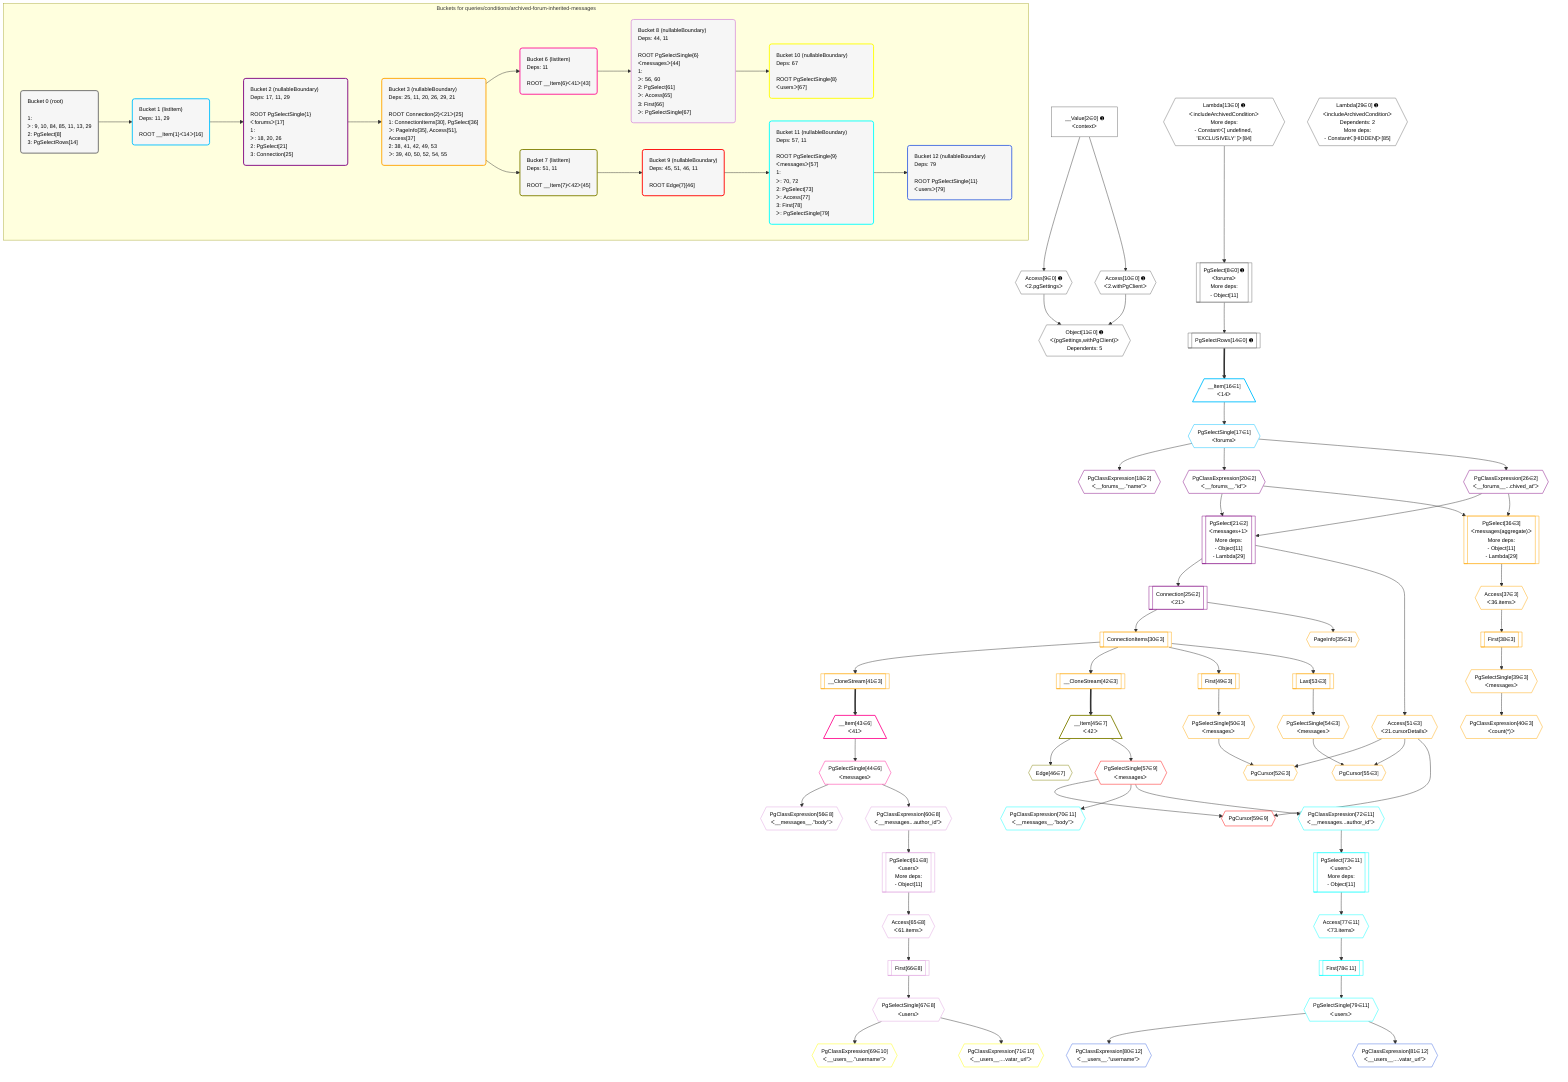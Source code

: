%%{init: {'themeVariables': { 'fontSize': '12px'}}}%%
graph TD
    classDef path fill:#eee,stroke:#000,color:#000
    classDef plan fill:#fff,stroke-width:1px,color:#000
    classDef itemplan fill:#fff,stroke-width:2px,color:#000
    classDef unbatchedplan fill:#dff,stroke-width:1px,color:#000
    classDef sideeffectplan fill:#fcc,stroke-width:2px,color:#000
    classDef bucket fill:#f6f6f6,color:#000,stroke-width:2px,text-align:left

    subgraph "Buckets for queries/conditions/archived-forum-inherited-messages"
    Bucket0("Bucket 0 (root)<br /><br />1: <br />ᐳ: 9, 10, 84, 85, 11, 13, 29<br />2: PgSelect[8]<br />3: PgSelectRows[14]"):::bucket
    Bucket1("Bucket 1 (listItem)<br />Deps: 11, 29<br /><br />ROOT __Item{1}ᐸ14ᐳ[16]"):::bucket
    Bucket2("Bucket 2 (nullableBoundary)<br />Deps: 17, 11, 29<br /><br />ROOT PgSelectSingle{1}ᐸforumsᐳ[17]<br />1: <br />ᐳ: 18, 20, 26<br />2: PgSelect[21]<br />3: Connection[25]"):::bucket
    Bucket3("Bucket 3 (nullableBoundary)<br />Deps: 25, 11, 20, 26, 29, 21<br /><br />ROOT Connection{2}ᐸ21ᐳ[25]<br />1: ConnectionItems[30], PgSelect[36]<br />ᐳ: PageInfo[35], Access[51], Access[37]<br />2: 38, 41, 42, 49, 53<br />ᐳ: 39, 40, 50, 52, 54, 55"):::bucket
    Bucket6("Bucket 6 (listItem)<br />Deps: 11<br /><br />ROOT __Item{6}ᐸ41ᐳ[43]"):::bucket
    Bucket7("Bucket 7 (listItem)<br />Deps: 51, 11<br /><br />ROOT __Item{7}ᐸ42ᐳ[45]"):::bucket
    Bucket8("Bucket 8 (nullableBoundary)<br />Deps: 44, 11<br /><br />ROOT PgSelectSingle{6}ᐸmessagesᐳ[44]<br />1: <br />ᐳ: 56, 60<br />2: PgSelect[61]<br />ᐳ: Access[65]<br />3: First[66]<br />ᐳ: PgSelectSingle[67]"):::bucket
    Bucket9("Bucket 9 (nullableBoundary)<br />Deps: 45, 51, 46, 11<br /><br />ROOT Edge{7}[46]"):::bucket
    Bucket10("Bucket 10 (nullableBoundary)<br />Deps: 67<br /><br />ROOT PgSelectSingle{8}ᐸusersᐳ[67]"):::bucket
    Bucket11("Bucket 11 (nullableBoundary)<br />Deps: 57, 11<br /><br />ROOT PgSelectSingle{9}ᐸmessagesᐳ[57]<br />1: <br />ᐳ: 70, 72<br />2: PgSelect[73]<br />ᐳ: Access[77]<br />3: First[78]<br />ᐳ: PgSelectSingle[79]"):::bucket
    Bucket12("Bucket 12 (nullableBoundary)<br />Deps: 79<br /><br />ROOT PgSelectSingle{11}ᐸusersᐳ[79]"):::bucket
    end
    Bucket0 --> Bucket1
    Bucket1 --> Bucket2
    Bucket2 --> Bucket3
    Bucket3 --> Bucket6 & Bucket7
    Bucket6 --> Bucket8
    Bucket7 --> Bucket9
    Bucket8 --> Bucket10
    Bucket9 --> Bucket11
    Bucket11 --> Bucket12

    %% plan dependencies
    PgSelect8[["PgSelect[8∈0] ➊<br />ᐸforumsᐳ<br />More deps:<br />- Object[11]"]]:::plan
    Lambda13{{"Lambda[13∈0] ➊<br />ᐸincludeArchivedConditionᐳ<br />More deps:<br />- Constantᐸ[ undefined, 'EXCLUSIVELY' ]ᐳ[84]"}}:::plan
    Lambda13 --> PgSelect8
    Object11{{"Object[11∈0] ➊<br />ᐸ{pgSettings,withPgClient}ᐳ<br />Dependents: 5"}}:::plan
    Access9{{"Access[9∈0] ➊<br />ᐸ2.pgSettingsᐳ"}}:::plan
    Access10{{"Access[10∈0] ➊<br />ᐸ2.withPgClientᐳ"}}:::plan
    Access9 & Access10 --> Object11
    __Value2["__Value[2∈0] ➊<br />ᐸcontextᐳ"]:::plan
    __Value2 --> Access9
    __Value2 --> Access10
    PgSelectRows14[["PgSelectRows[14∈0] ➊"]]:::plan
    PgSelect8 --> PgSelectRows14
    Lambda29{{"Lambda[29∈0] ➊<br />ᐸincludeArchivedConditionᐳ<br />Dependents: 2<br />More deps:<br />- Constantᐸ[HIDDEN]ᐳ[85]"}}:::plan
    __Item16[/"__Item[16∈1]<br />ᐸ14ᐳ"\]:::itemplan
    PgSelectRows14 ==> __Item16
    PgSelectSingle17{{"PgSelectSingle[17∈1]<br />ᐸforumsᐳ"}}:::plan
    __Item16 --> PgSelectSingle17
    PgSelect21[["PgSelect[21∈2]<br />ᐸmessages+1ᐳ<br />More deps:<br />- Object[11]<br />- Lambda[29]"]]:::plan
    PgClassExpression20{{"PgClassExpression[20∈2]<br />ᐸ__forums__.”id”ᐳ"}}:::plan
    PgClassExpression26{{"PgClassExpression[26∈2]<br />ᐸ__forums__...chived_at”ᐳ"}}:::plan
    PgClassExpression20 & PgClassExpression26 --> PgSelect21
    PgClassExpression18{{"PgClassExpression[18∈2]<br />ᐸ__forums__.”name”ᐳ"}}:::plan
    PgSelectSingle17 --> PgClassExpression18
    PgSelectSingle17 --> PgClassExpression20
    Connection25[["Connection[25∈2]<br />ᐸ21ᐳ"]]:::plan
    PgSelect21 --> Connection25
    PgSelectSingle17 --> PgClassExpression26
    PgSelect36[["PgSelect[36∈3]<br />ᐸmessages(aggregate)ᐳ<br />More deps:<br />- Object[11]<br />- Lambda[29]"]]:::plan
    PgClassExpression20 & PgClassExpression26 --> PgSelect36
    PgCursor52{{"PgCursor[52∈3]"}}:::plan
    PgSelectSingle50{{"PgSelectSingle[50∈3]<br />ᐸmessagesᐳ"}}:::plan
    Access51{{"Access[51∈3]<br />ᐸ21.cursorDetailsᐳ"}}:::plan
    PgSelectSingle50 & Access51 --> PgCursor52
    PgCursor55{{"PgCursor[55∈3]"}}:::plan
    PgSelectSingle54{{"PgSelectSingle[54∈3]<br />ᐸmessagesᐳ"}}:::plan
    PgSelectSingle54 & Access51 --> PgCursor55
    ConnectionItems30[["ConnectionItems[30∈3]"]]:::plan
    Connection25 --> ConnectionItems30
    PageInfo35{{"PageInfo[35∈3]"}}:::plan
    Connection25 --> PageInfo35
    Access37{{"Access[37∈3]<br />ᐸ36.itemsᐳ"}}:::plan
    PgSelect36 --> Access37
    First38[["First[38∈3]"]]:::plan
    Access37 --> First38
    PgSelectSingle39{{"PgSelectSingle[39∈3]<br />ᐸmessagesᐳ"}}:::plan
    First38 --> PgSelectSingle39
    PgClassExpression40{{"PgClassExpression[40∈3]<br />ᐸcount(*)ᐳ"}}:::plan
    PgSelectSingle39 --> PgClassExpression40
    __CloneStream41[["__CloneStream[41∈3]"]]:::plan
    ConnectionItems30 --> __CloneStream41
    __CloneStream42[["__CloneStream[42∈3]"]]:::plan
    ConnectionItems30 --> __CloneStream42
    First49[["First[49∈3]"]]:::plan
    ConnectionItems30 --> First49
    First49 --> PgSelectSingle50
    PgSelect21 --> Access51
    Last53[["Last[53∈3]"]]:::plan
    ConnectionItems30 --> Last53
    Last53 --> PgSelectSingle54
    __Item43[/"__Item[43∈6]<br />ᐸ41ᐳ"\]:::itemplan
    __CloneStream41 ==> __Item43
    PgSelectSingle44{{"PgSelectSingle[44∈6]<br />ᐸmessagesᐳ"}}:::plan
    __Item43 --> PgSelectSingle44
    __Item45[/"__Item[45∈7]<br />ᐸ42ᐳ"\]:::itemplan
    __CloneStream42 ==> __Item45
    Edge46{{"Edge[46∈7]"}}:::plan
    __Item45 --> Edge46
    PgSelect61[["PgSelect[61∈8]<br />ᐸusersᐳ<br />More deps:<br />- Object[11]"]]:::plan
    PgClassExpression60{{"PgClassExpression[60∈8]<br />ᐸ__messages...author_id”ᐳ"}}:::plan
    PgClassExpression60 --> PgSelect61
    PgClassExpression56{{"PgClassExpression[56∈8]<br />ᐸ__messages__.”body”ᐳ"}}:::plan
    PgSelectSingle44 --> PgClassExpression56
    PgSelectSingle44 --> PgClassExpression60
    Access65{{"Access[65∈8]<br />ᐸ61.itemsᐳ"}}:::plan
    PgSelect61 --> Access65
    First66[["First[66∈8]"]]:::plan
    Access65 --> First66
    PgSelectSingle67{{"PgSelectSingle[67∈8]<br />ᐸusersᐳ"}}:::plan
    First66 --> PgSelectSingle67
    PgCursor59{{"PgCursor[59∈9]"}}:::plan
    PgSelectSingle57{{"PgSelectSingle[57∈9]<br />ᐸmessagesᐳ"}}:::plan
    PgSelectSingle57 & Access51 --> PgCursor59
    __Item45 --> PgSelectSingle57
    PgClassExpression69{{"PgClassExpression[69∈10]<br />ᐸ__users__.”username”ᐳ"}}:::plan
    PgSelectSingle67 --> PgClassExpression69
    PgClassExpression71{{"PgClassExpression[71∈10]<br />ᐸ__users__....vatar_url”ᐳ"}}:::plan
    PgSelectSingle67 --> PgClassExpression71
    PgSelect73[["PgSelect[73∈11]<br />ᐸusersᐳ<br />More deps:<br />- Object[11]"]]:::plan
    PgClassExpression72{{"PgClassExpression[72∈11]<br />ᐸ__messages...author_id”ᐳ"}}:::plan
    PgClassExpression72 --> PgSelect73
    PgClassExpression70{{"PgClassExpression[70∈11]<br />ᐸ__messages__.”body”ᐳ"}}:::plan
    PgSelectSingle57 --> PgClassExpression70
    PgSelectSingle57 --> PgClassExpression72
    Access77{{"Access[77∈11]<br />ᐸ73.itemsᐳ"}}:::plan
    PgSelect73 --> Access77
    First78[["First[78∈11]"]]:::plan
    Access77 --> First78
    PgSelectSingle79{{"PgSelectSingle[79∈11]<br />ᐸusersᐳ"}}:::plan
    First78 --> PgSelectSingle79
    PgClassExpression80{{"PgClassExpression[80∈12]<br />ᐸ__users__.”username”ᐳ"}}:::plan
    PgSelectSingle79 --> PgClassExpression80
    PgClassExpression81{{"PgClassExpression[81∈12]<br />ᐸ__users__....vatar_url”ᐳ"}}:::plan
    PgSelectSingle79 --> PgClassExpression81

    %% define steps
    classDef bucket0 stroke:#696969
    class Bucket0,__Value2,PgSelect8,Access9,Access10,Object11,Lambda13,PgSelectRows14,Lambda29 bucket0
    classDef bucket1 stroke:#00bfff
    class Bucket1,__Item16,PgSelectSingle17 bucket1
    classDef bucket2 stroke:#7f007f
    class Bucket2,PgClassExpression18,PgClassExpression20,PgSelect21,Connection25,PgClassExpression26 bucket2
    classDef bucket3 stroke:#ffa500
    class Bucket3,ConnectionItems30,PageInfo35,PgSelect36,Access37,First38,PgSelectSingle39,PgClassExpression40,__CloneStream41,__CloneStream42,First49,PgSelectSingle50,Access51,PgCursor52,Last53,PgSelectSingle54,PgCursor55 bucket3
    classDef bucket6 stroke:#ff1493
    class Bucket6,__Item43,PgSelectSingle44 bucket6
    classDef bucket7 stroke:#808000
    class Bucket7,__Item45,Edge46 bucket7
    classDef bucket8 stroke:#dda0dd
    class Bucket8,PgClassExpression56,PgClassExpression60,PgSelect61,Access65,First66,PgSelectSingle67 bucket8
    classDef bucket9 stroke:#ff0000
    class Bucket9,PgSelectSingle57,PgCursor59 bucket9
    classDef bucket10 stroke:#ffff00
    class Bucket10,PgClassExpression69,PgClassExpression71 bucket10
    classDef bucket11 stroke:#00ffff
    class Bucket11,PgClassExpression70,PgClassExpression72,PgSelect73,Access77,First78,PgSelectSingle79 bucket11
    classDef bucket12 stroke:#4169e1
    class Bucket12,PgClassExpression80,PgClassExpression81 bucket12